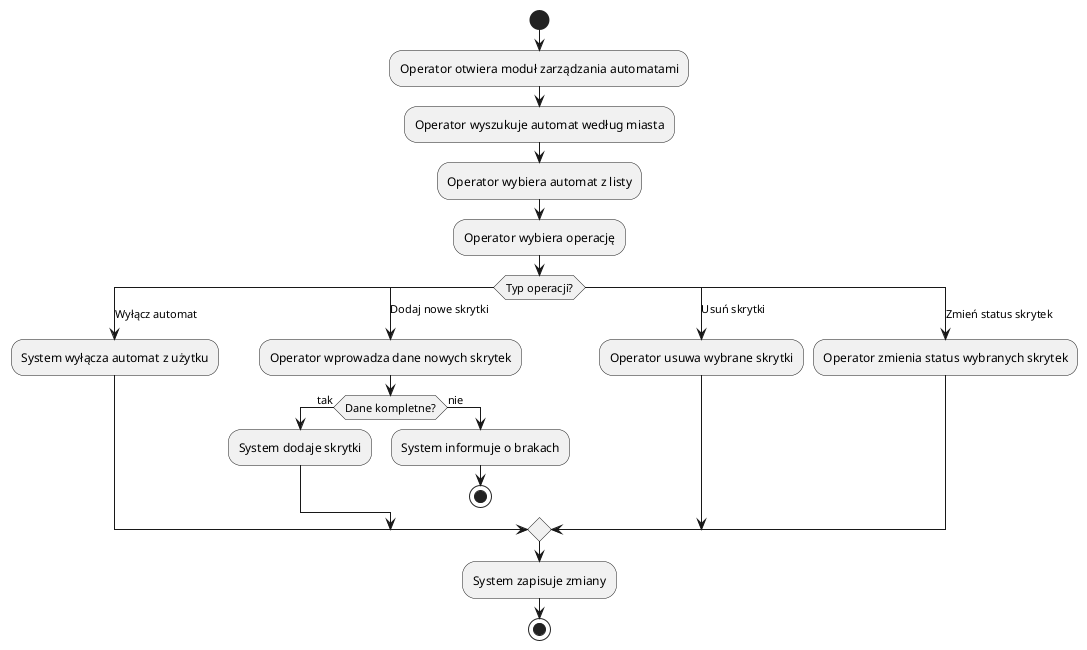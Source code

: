 @startuml
start

:Operator otwiera moduł zarządzania automatami;
:Operator wyszukuje automat według miasta;
:Operator wybiera automat z listy;
    :Operator wybiera operację;
    switch (Typ operacji?)
        case (Wyłącz automat)
            :System wyłącza automat z użytku;
        case (Dodaj nowe skrytki)
            :Operator wprowadza dane nowych skrytek;
            if (Dane kompletne?) then (tak)
                :System dodaje skrytki;
            else (nie)
                :System informuje o brakach;
                stop
            endif
        case (Usuń skrytki)
            :Operator usuwa wybrane skrytki;
        case (Zmień status skrytek)
            :Operator zmienia status wybranych skrytek;
    endswitch

:System zapisuje zmiany;
stop
@enduml